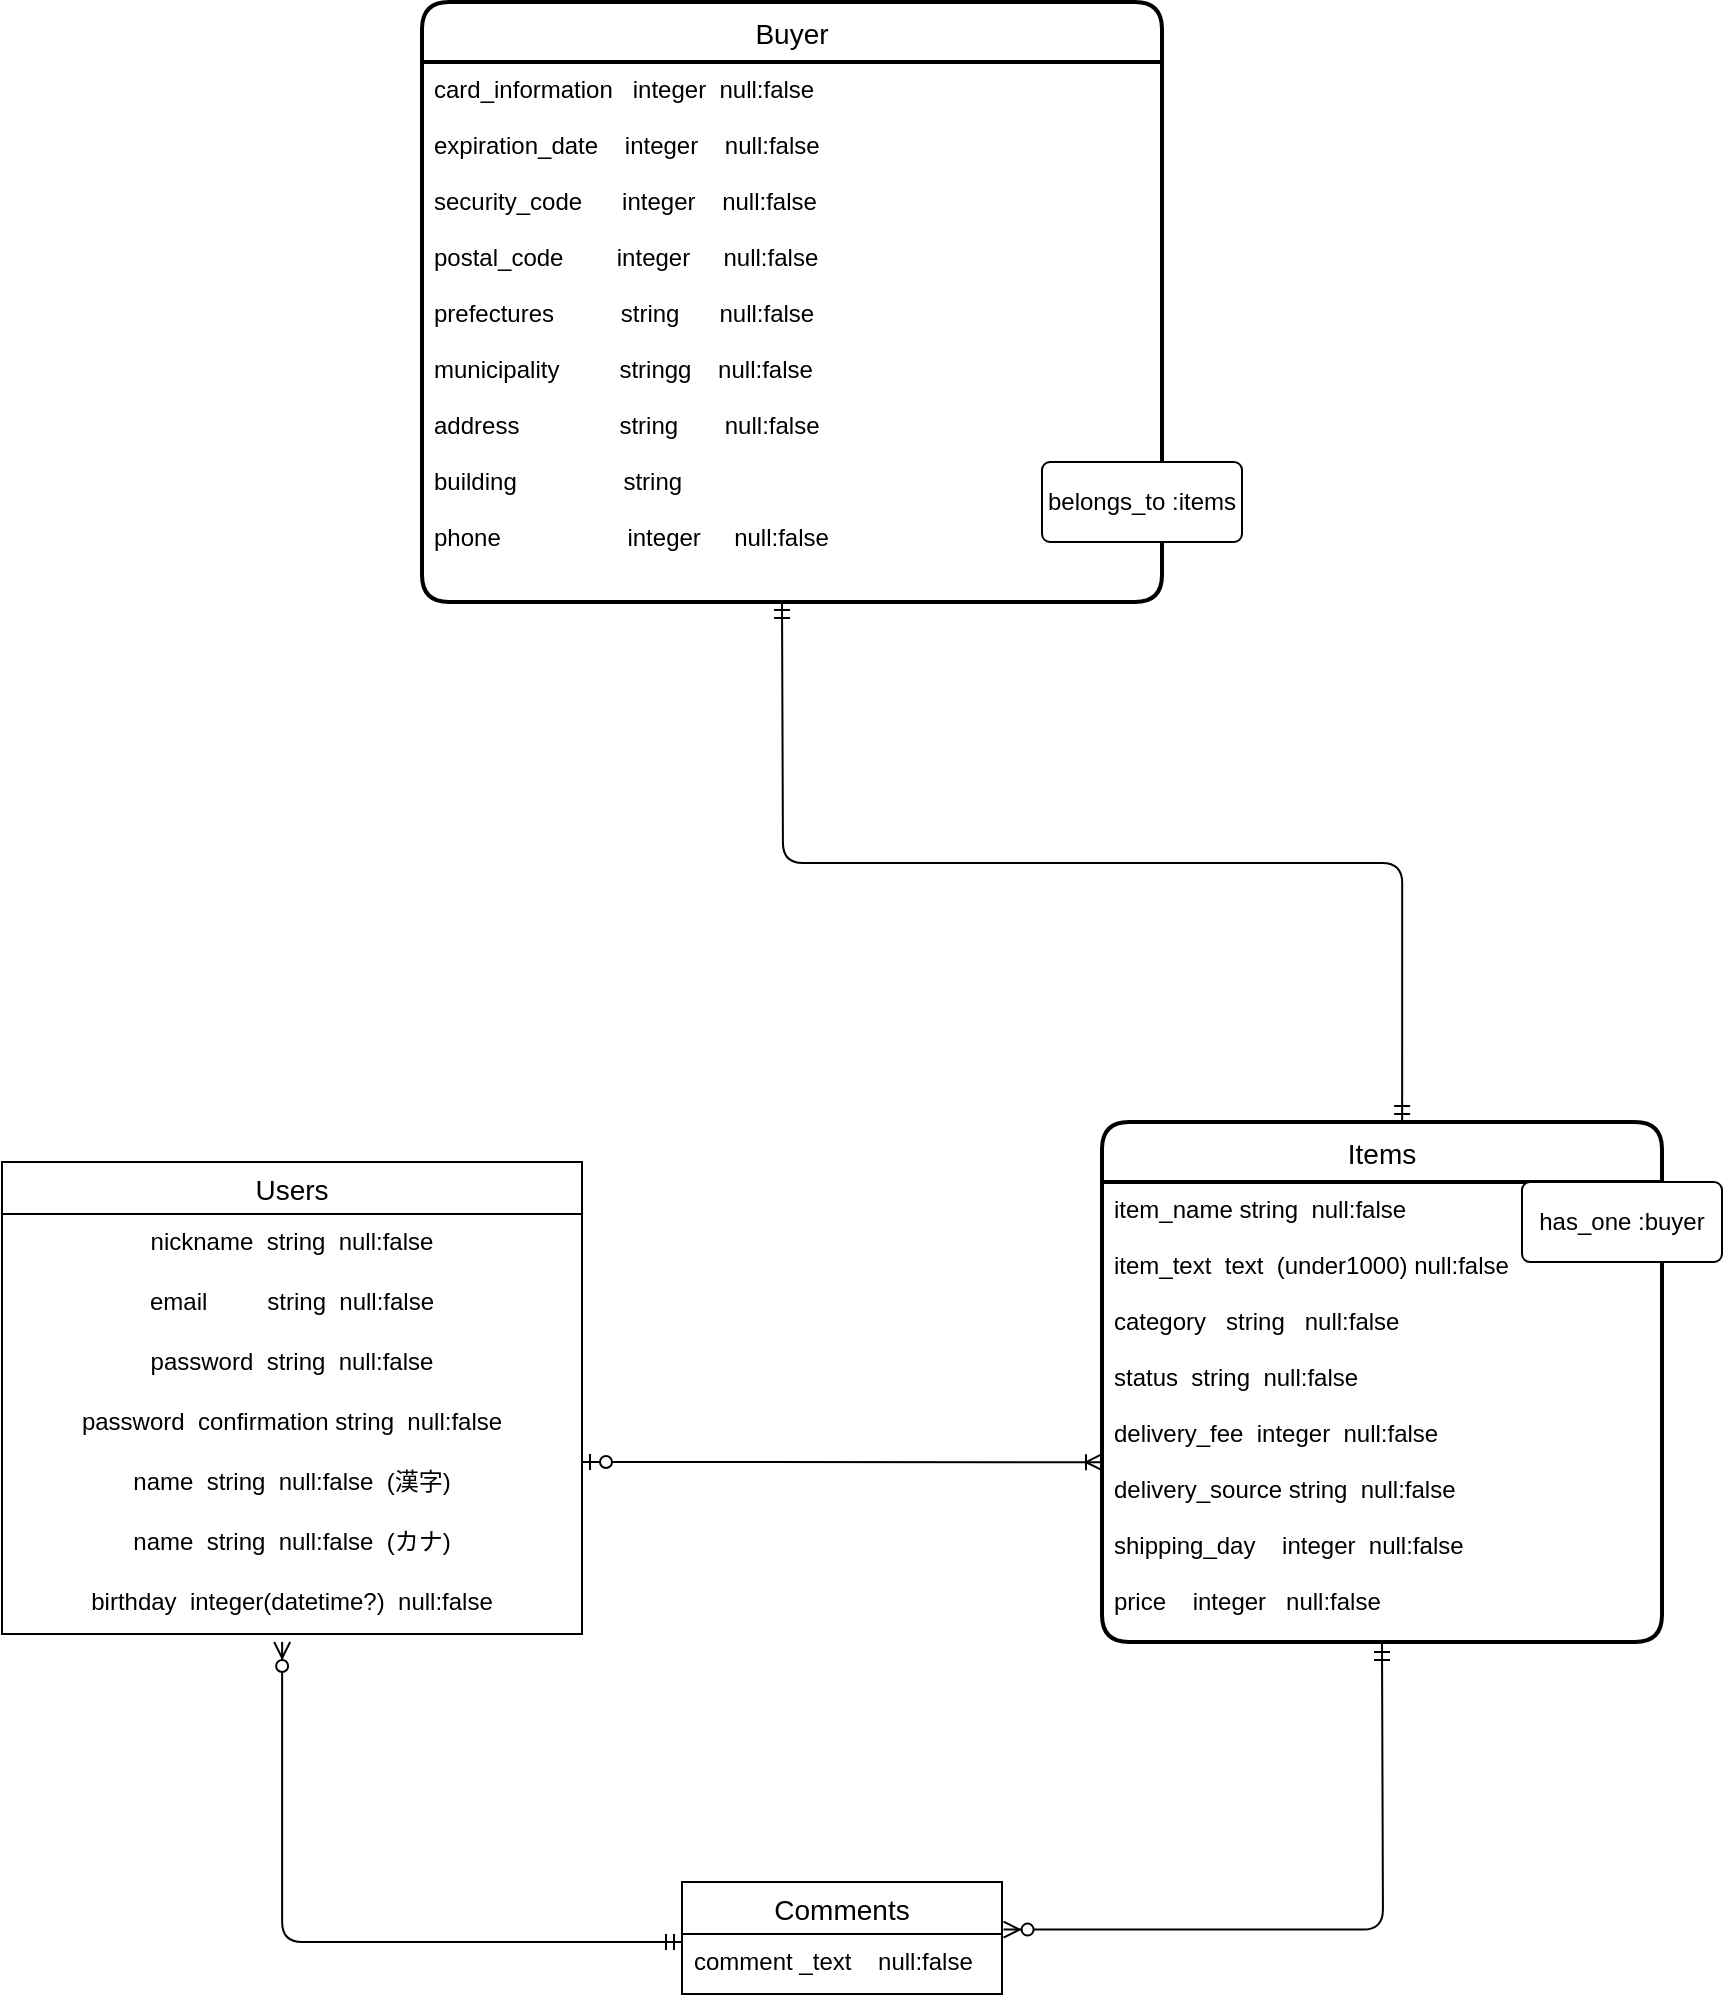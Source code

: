 <mxfile version="13.6.5">
    <diagram id="6sOw9x7CiEr7s7SWxQgY" name="ページ1">
        <mxGraphModel dx="2656" dy="2990" grid="1" gridSize="10" guides="1" tooltips="1" connect="1" arrows="1" fold="1" page="1" pageScale="1" pageWidth="827" pageHeight="1169" math="0" shadow="0">
            <root>
                <mxCell id="0"/>
                <mxCell id="1" parent="0"/>
                <mxCell id="43" value="Items" style="swimlane;childLayout=stackLayout;horizontal=1;startSize=30;horizontalStack=0;rounded=1;fontSize=14;fontStyle=0;strokeWidth=2;resizeParent=0;resizeLast=1;shadow=0;dashed=0;align=center;" vertex="1" parent="1">
                    <mxGeometry x="-990" y="-920" width="280" height="260" as="geometry"/>
                </mxCell>
                <mxCell id="44" value="item_name string  null:false&#10;&#10;item_text  text  (under1000) null:false&#10;&#10;category   string   null:false&#10;&#10;status  string  null:false&#10;&#10;delivery_fee  integer  null:false&#10;&#10;delivery_source string  null:false&#10;&#10;shipping_day    integer  null:false&#10;&#10;price    integer   null:false&#10;" style="align=left;strokeColor=none;fillColor=none;spacingLeft=4;fontSize=12;verticalAlign=top;resizable=0;rotatable=0;part=1;" vertex="1" parent="43">
                    <mxGeometry y="30" width="280" height="230" as="geometry"/>
                </mxCell>
                <mxCell id="60" value="" style="edgeStyle=orthogonalEdgeStyle;fontSize=12;html=1;endArrow=ERzeroToMany;startArrow=ERmandOne;entryX=1.005;entryY=-0.073;entryDx=0;entryDy=0;entryPerimeter=0;" edge="1" parent="43" target="48">
                    <mxGeometry width="100" height="100" relative="1" as="geometry">
                        <mxPoint x="140" y="261" as="sourcePoint"/>
                        <mxPoint x="240" y="161" as="targetPoint"/>
                    </mxGeometry>
                </mxCell>
                <mxCell id="50" value="" style="edgeStyle=entityRelationEdgeStyle;fontSize=12;html=1;endArrow=ERoneToMany;startArrow=ERzeroToOne;entryX=0;entryY=0.609;entryDx=0;entryDy=0;entryPerimeter=0;" edge="1" parent="1" target="44">
                    <mxGeometry width="100" height="100" relative="1" as="geometry">
                        <mxPoint x="-1250" y="-750" as="sourcePoint"/>
                        <mxPoint x="-1150" y="-850" as="targetPoint"/>
                    </mxGeometry>
                </mxCell>
                <mxCell id="45" value="Comments" style="swimlane;fontStyle=0;childLayout=stackLayout;horizontal=1;startSize=26;horizontalStack=0;resizeParent=1;resizeParentMax=0;resizeLast=0;collapsible=1;marginBottom=0;align=center;fontSize=14;" vertex="1" parent="1">
                    <mxGeometry x="-1200" y="-540" width="160" height="56" as="geometry"/>
                </mxCell>
                <mxCell id="48" value="comment _text    null:false" style="text;strokeColor=none;fillColor=none;spacingLeft=4;spacingRight=4;overflow=hidden;rotatable=0;points=[[0,0.5],[1,0.5]];portConstraint=eastwest;fontSize=12;" vertex="1" parent="45">
                    <mxGeometry y="26" width="160" height="30" as="geometry"/>
                </mxCell>
                <mxCell id="15" value="Users" style="swimlane;fontStyle=0;childLayout=stackLayout;horizontal=1;startSize=26;horizontalStack=0;resizeParent=1;resizeParentMax=0;resizeLast=0;collapsible=1;marginBottom=0;align=center;fontSize=14;" vertex="1" parent="1">
                    <mxGeometry x="-1540" y="-900" width="290" height="236" as="geometry"/>
                </mxCell>
                <mxCell id="17" value="nickname  string  null:false" style="text;strokeColor=none;fillColor=none;spacingLeft=4;spacingRight=4;overflow=hidden;rotatable=0;points=[[0,0.5],[1,0.5]];portConstraint=eastwest;fontSize=12;align=center;fontStyle=0;labelBorderColor=none;" vertex="1" parent="15">
                    <mxGeometry y="26" width="290" height="30" as="geometry"/>
                </mxCell>
                <mxCell id="16" value="email         string  null:false" style="text;strokeColor=none;fillColor=none;spacingLeft=4;spacingRight=4;overflow=hidden;rotatable=0;points=[[0,0.5],[1,0.5]];portConstraint=eastwest;fontSize=12;align=center;fontStyle=0" vertex="1" parent="15">
                    <mxGeometry y="56" width="290" height="30" as="geometry"/>
                </mxCell>
                <mxCell id="18" value="password  string  null:false" style="text;strokeColor=none;fillColor=none;spacingLeft=4;spacingRight=4;overflow=hidden;rotatable=0;points=[[0,0.5],[1,0.5]];portConstraint=eastwest;fontSize=12;align=center;" vertex="1" parent="15">
                    <mxGeometry y="86" width="290" height="30" as="geometry"/>
                </mxCell>
                <mxCell id="20" value="password  confirmation string  null:false" style="text;strokeColor=none;fillColor=none;spacingLeft=4;spacingRight=4;overflow=hidden;rotatable=0;points=[[0,0.5],[1,0.5]];portConstraint=eastwest;fontSize=12;align=center;" vertex="1" parent="15">
                    <mxGeometry y="116" width="290" height="30" as="geometry"/>
                </mxCell>
                <mxCell id="21" value="name  string  null:false  (漢字)" style="text;strokeColor=none;fillColor=none;spacingLeft=4;spacingRight=4;overflow=hidden;rotatable=0;points=[[0,0.5],[1,0.5]];portConstraint=eastwest;fontSize=12;align=center;" vertex="1" parent="15">
                    <mxGeometry y="146" width="290" height="30" as="geometry"/>
                </mxCell>
                <mxCell id="22" value="name  string  null:false  (カナ)" style="text;strokeColor=none;fillColor=none;spacingLeft=4;spacingRight=4;overflow=hidden;rotatable=0;points=[[0,0.5],[1,0.5]];portConstraint=eastwest;fontSize=12;align=center;" vertex="1" parent="15">
                    <mxGeometry y="176" width="290" height="30" as="geometry"/>
                </mxCell>
                <mxCell id="23" value="birthday  integer(datetime?)  null:false" style="text;strokeColor=none;fillColor=none;spacingLeft=4;spacingRight=4;overflow=hidden;rotatable=0;points=[[0,0.5],[1,0.5]];portConstraint=eastwest;fontSize=12;align=center;" vertex="1" parent="15">
                    <mxGeometry y="206" width="290" height="30" as="geometry"/>
                </mxCell>
                <mxCell id="61" value="" style="edgeStyle=elbowEdgeStyle;fontSize=12;html=1;endArrow=ERzeroToMany;startArrow=ERmandOne;entryX=0.483;entryY=1.133;entryDx=0;entryDy=0;entryPerimeter=0;elbow=vertical;exitX=0;exitY=0.133;exitDx=0;exitDy=0;exitPerimeter=0;" edge="1" parent="1" source="48" target="23">
                    <mxGeometry width="100" height="100" relative="1" as="geometry">
                        <mxPoint x="-1220" y="-510" as="sourcePoint"/>
                        <mxPoint x="-1100" y="-610" as="targetPoint"/>
                        <Array as="points">
                            <mxPoint x="-1210" y="-510"/>
                            <mxPoint x="-1310" y="-520"/>
                        </Array>
                    </mxGeometry>
                </mxCell>
                <mxCell id="62" value="Buyer" style="swimlane;childLayout=stackLayout;horizontal=1;startSize=30;horizontalStack=0;rounded=1;fontSize=14;fontStyle=0;strokeWidth=2;resizeParent=0;resizeLast=1;shadow=0;dashed=0;align=center;" vertex="1" parent="1">
                    <mxGeometry x="-1330" y="-1480" width="370" height="300" as="geometry"/>
                </mxCell>
                <mxCell id="63" value="card_information   integer  null:false&#10;&#10;expiration_date    integer    null:false&#10;&#10;security_code      integer    null:false&#10;&#10;postal_code        integer     null:false&#10;&#10;prefectures          string      null:false&#10;&#10;municipality         stringg    null:false&#10;&#10;address               string       null:false&#10;&#10;building                string&#10;&#10;phone                   integer     null:false&#10;&#10;    " style="align=left;strokeColor=none;fillColor=none;spacingLeft=4;fontSize=12;verticalAlign=top;resizable=0;rotatable=0;part=1;" vertex="1" parent="62">
                    <mxGeometry y="30" width="370" height="270" as="geometry"/>
                </mxCell>
                <mxCell id="67" value="" style="edgeStyle=orthogonalEdgeStyle;fontSize=12;html=1;endArrow=ERmandOne;startArrow=ERmandOne;exitX=0.536;exitY=0;exitDx=0;exitDy=0;exitPerimeter=0;" edge="1" parent="1" source="43">
                    <mxGeometry width="100" height="100" relative="1" as="geometry">
                        <mxPoint x="-1160" y="-870" as="sourcePoint"/>
                        <mxPoint x="-1150" y="-1180" as="targetPoint"/>
                    </mxGeometry>
                </mxCell>
                <mxCell id="68" value="has_one :buyer" style="rounded=1;arcSize=10;whiteSpace=wrap;html=1;align=center;" vertex="1" parent="1">
                    <mxGeometry x="-780" y="-890" width="100" height="40" as="geometry"/>
                </mxCell>
                <mxCell id="69" value="belongs_to :items" style="rounded=1;arcSize=10;whiteSpace=wrap;html=1;align=center;" vertex="1" parent="1">
                    <mxGeometry x="-1020" y="-1250" width="100" height="40" as="geometry"/>
                </mxCell>
            </root>
        </mxGraphModel>
    </diagram>
</mxfile>